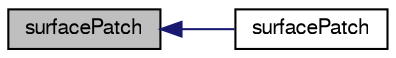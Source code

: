 digraph "surfacePatch"
{
  bgcolor="transparent";
  edge [fontname="FreeSans",fontsize="10",labelfontname="FreeSans",labelfontsize="10"];
  node [fontname="FreeSans",fontsize="10",shape=record];
  rankdir="LR";
  Node1 [label="surfacePatch",height=0.2,width=0.4,color="black", fillcolor="grey75", style="filled", fontcolor="black"];
  Node1 -> Node2 [dir="back",color="midnightblue",fontsize="10",style="solid",fontname="FreeSans"];
  Node2 [label="surfacePatch",height=0.2,width=0.4,color="black",URL="$a30590.html#a0a29dc4e54face11c633782a105bde9c",tooltip="Construct from Istream. "];
}
